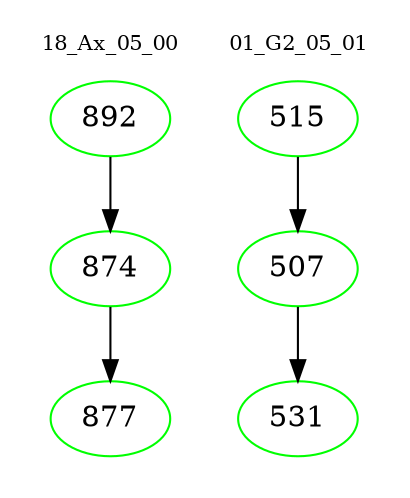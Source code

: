 digraph{
subgraph cluster_0 {
color = white
label = "18_Ax_05_00";
fontsize=10;
T0_892 [label="892", color="green"]
T0_892 -> T0_874 [color="black"]
T0_874 [label="874", color="green"]
T0_874 -> T0_877 [color="black"]
T0_877 [label="877", color="green"]
}
subgraph cluster_1 {
color = white
label = "01_G2_05_01";
fontsize=10;
T1_515 [label="515", color="green"]
T1_515 -> T1_507 [color="black"]
T1_507 [label="507", color="green"]
T1_507 -> T1_531 [color="black"]
T1_531 [label="531", color="green"]
}
}
